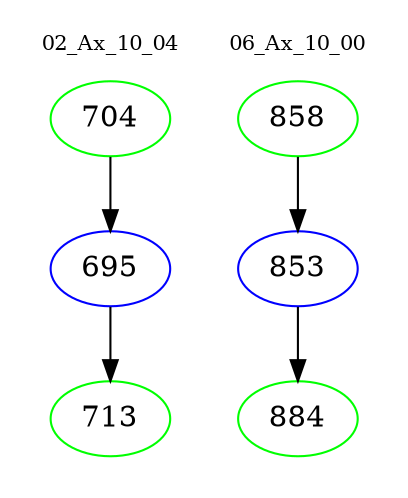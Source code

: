 digraph{
subgraph cluster_0 {
color = white
label = "02_Ax_10_04";
fontsize=10;
T0_704 [label="704", color="green"]
T0_704 -> T0_695 [color="black"]
T0_695 [label="695", color="blue"]
T0_695 -> T0_713 [color="black"]
T0_713 [label="713", color="green"]
}
subgraph cluster_1 {
color = white
label = "06_Ax_10_00";
fontsize=10;
T1_858 [label="858", color="green"]
T1_858 -> T1_853 [color="black"]
T1_853 [label="853", color="blue"]
T1_853 -> T1_884 [color="black"]
T1_884 [label="884", color="green"]
}
}
